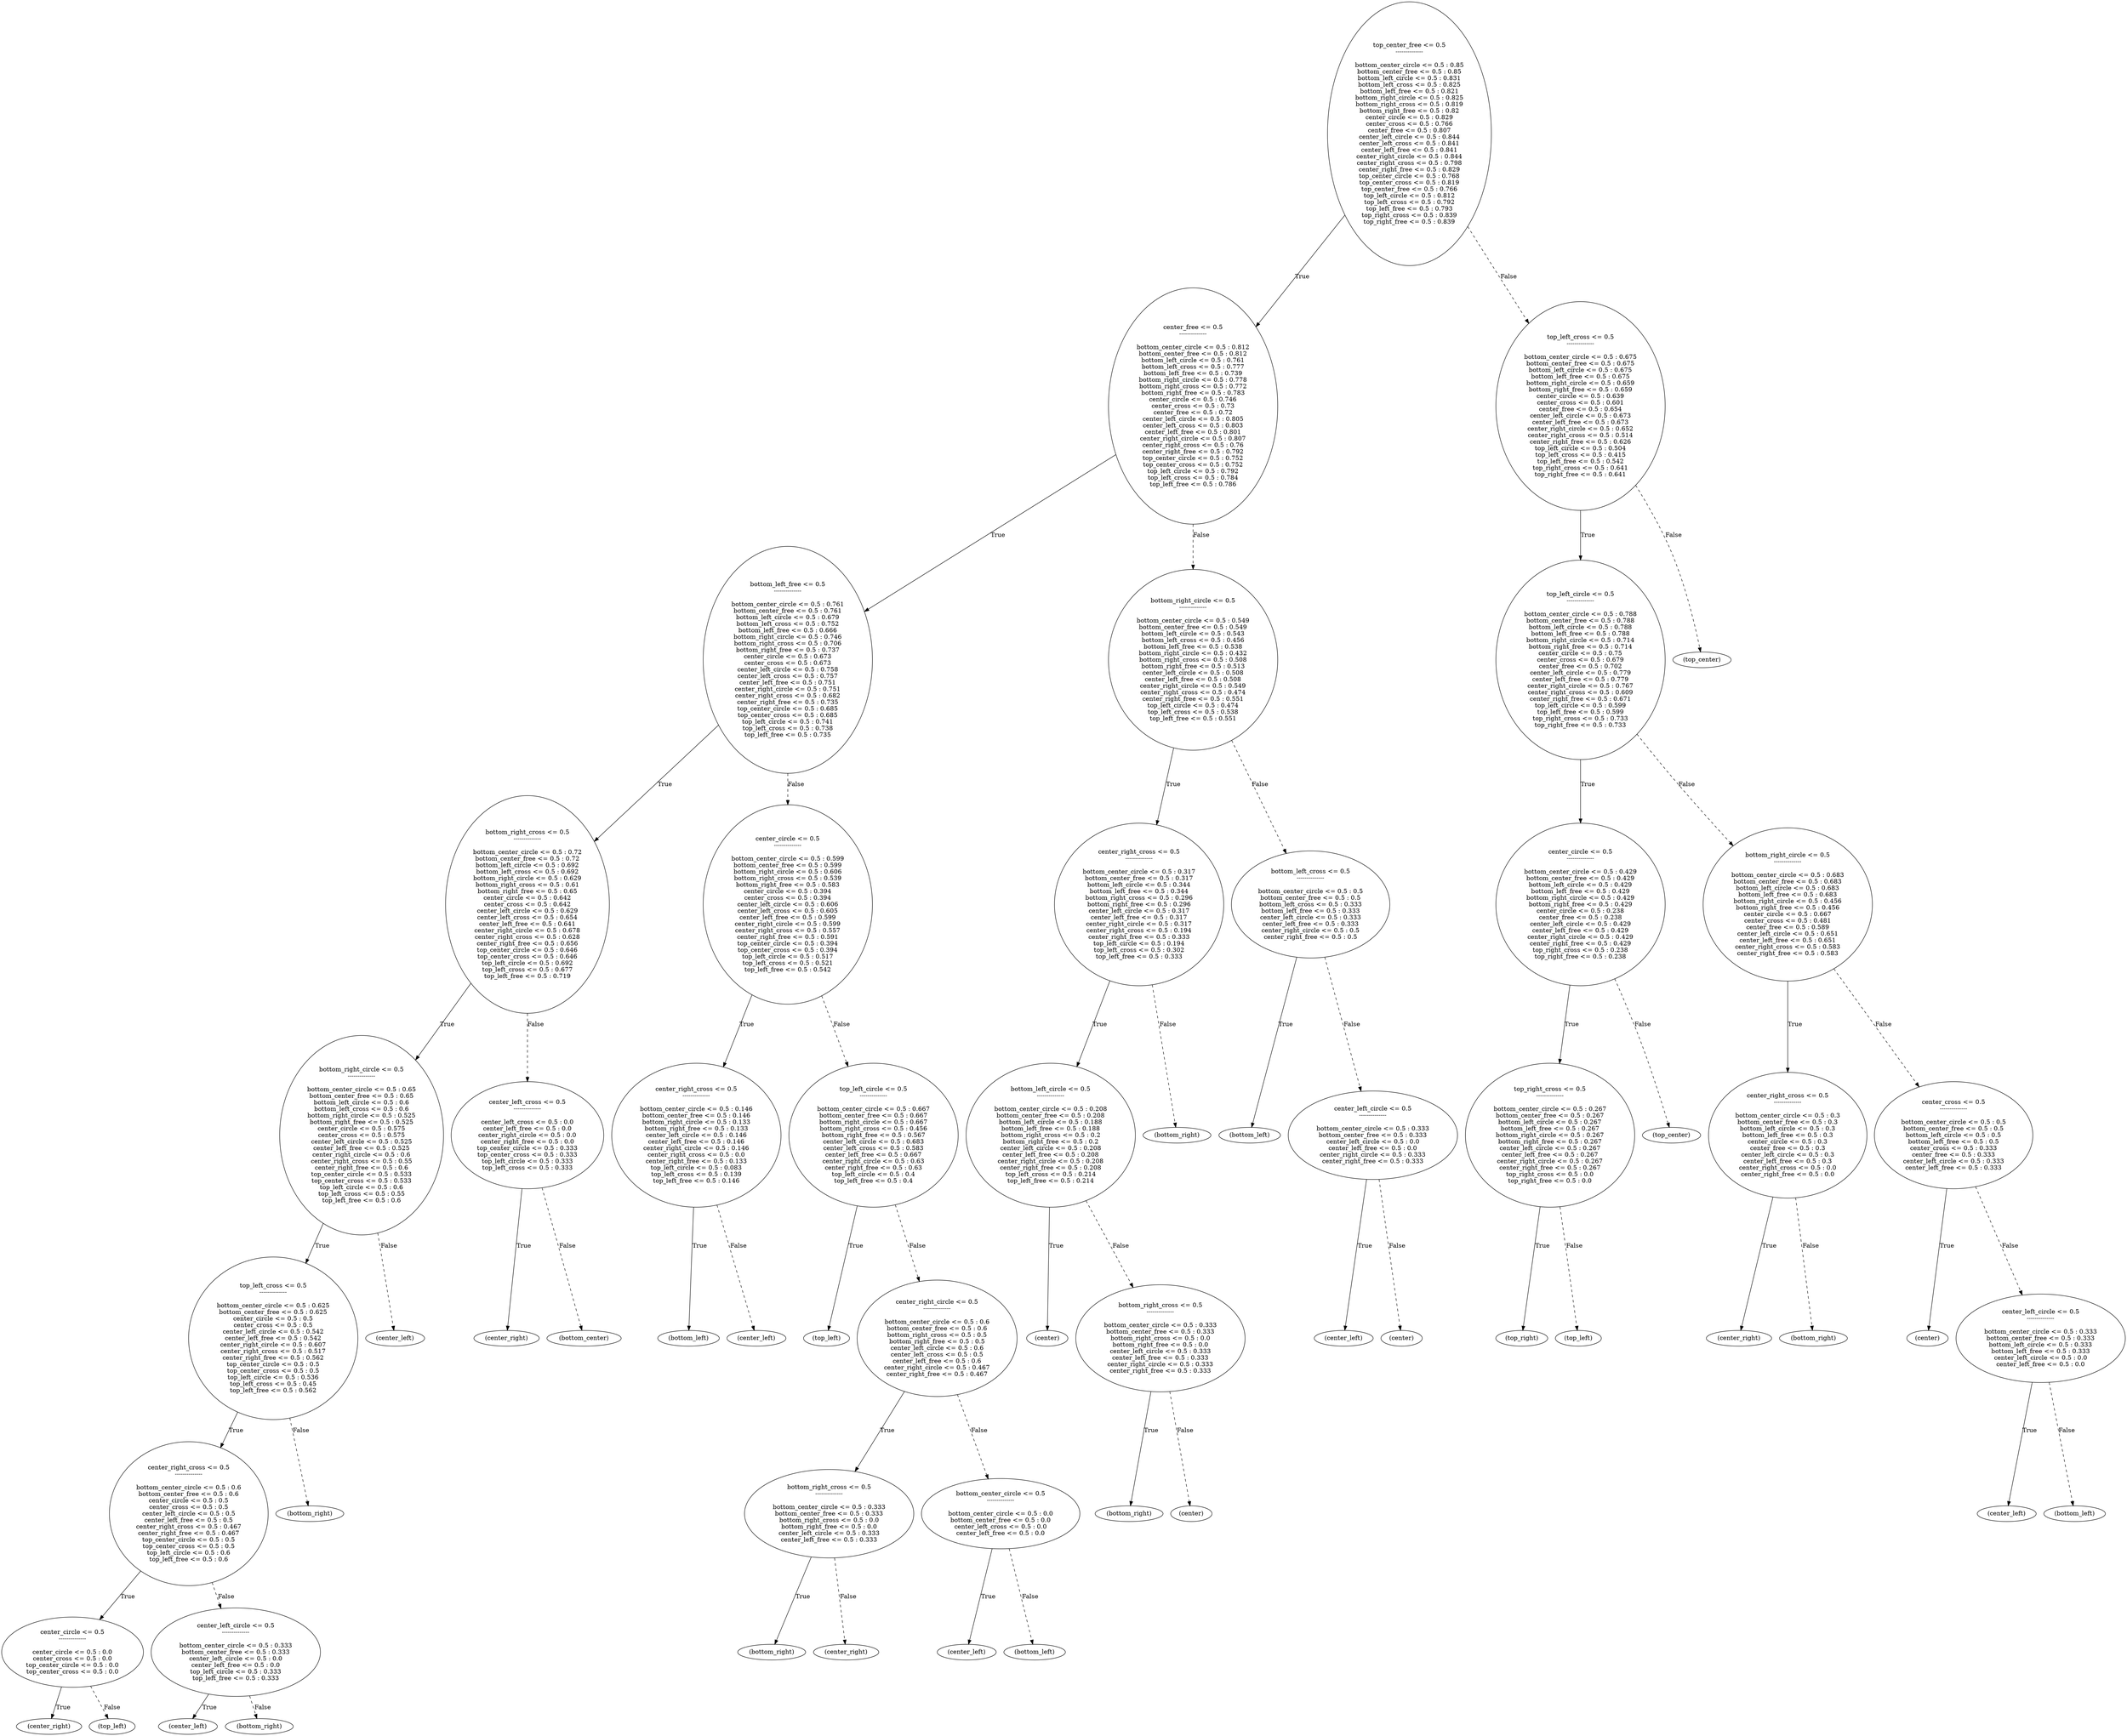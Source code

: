 digraph {
0 [label="top_center_free <= 0.5
--------------

bottom_center_circle <= 0.5 : 0.85
bottom_center_free <= 0.5 : 0.85
bottom_left_circle <= 0.5 : 0.831
bottom_left_cross <= 0.5 : 0.825
bottom_left_free <= 0.5 : 0.821
bottom_right_circle <= 0.5 : 0.825
bottom_right_cross <= 0.5 : 0.819
bottom_right_free <= 0.5 : 0.82
center_circle <= 0.5 : 0.829
center_cross <= 0.5 : 0.766
center_free <= 0.5 : 0.807
center_left_circle <= 0.5 : 0.844
center_left_cross <= 0.5 : 0.841
center_left_free <= 0.5 : 0.841
center_right_circle <= 0.5 : 0.844
center_right_cross <= 0.5 : 0.798
center_right_free <= 0.5 : 0.829
top_center_circle <= 0.5 : 0.768
top_center_cross <= 0.5 : 0.819
top_center_free <= 0.5 : 0.766
top_left_circle <= 0.5 : 0.812
top_left_cross <= 0.5 : 0.792
top_left_free <= 0.5 : 0.793
top_right_cross <= 0.5 : 0.839
top_right_free <= 0.5 : 0.839"];
1 [label="center_free <= 0.5
--------------

bottom_center_circle <= 0.5 : 0.812
bottom_center_free <= 0.5 : 0.812
bottom_left_circle <= 0.5 : 0.761
bottom_left_cross <= 0.5 : 0.777
bottom_left_free <= 0.5 : 0.739
bottom_right_circle <= 0.5 : 0.778
bottom_right_cross <= 0.5 : 0.772
bottom_right_free <= 0.5 : 0.783
center_circle <= 0.5 : 0.746
center_cross <= 0.5 : 0.73
center_free <= 0.5 : 0.72
center_left_circle <= 0.5 : 0.805
center_left_cross <= 0.5 : 0.803
center_left_free <= 0.5 : 0.801
center_right_circle <= 0.5 : 0.807
center_right_cross <= 0.5 : 0.76
center_right_free <= 0.5 : 0.792
top_center_circle <= 0.5 : 0.752
top_center_cross <= 0.5 : 0.752
top_left_circle <= 0.5 : 0.792
top_left_cross <= 0.5 : 0.784
top_left_free <= 0.5 : 0.786"];
2 [label="bottom_left_free <= 0.5
--------------

bottom_center_circle <= 0.5 : 0.761
bottom_center_free <= 0.5 : 0.761
bottom_left_circle <= 0.5 : 0.679
bottom_left_cross <= 0.5 : 0.752
bottom_left_free <= 0.5 : 0.666
bottom_right_circle <= 0.5 : 0.746
bottom_right_cross <= 0.5 : 0.706
bottom_right_free <= 0.5 : 0.737
center_circle <= 0.5 : 0.673
center_cross <= 0.5 : 0.673
center_left_circle <= 0.5 : 0.758
center_left_cross <= 0.5 : 0.757
center_left_free <= 0.5 : 0.751
center_right_circle <= 0.5 : 0.751
center_right_cross <= 0.5 : 0.682
center_right_free <= 0.5 : 0.735
top_center_circle <= 0.5 : 0.685
top_center_cross <= 0.5 : 0.685
top_left_circle <= 0.5 : 0.741
top_left_cross <= 0.5 : 0.738
top_left_free <= 0.5 : 0.735"];
3 [label="bottom_right_cross <= 0.5
--------------

bottom_center_circle <= 0.5 : 0.72
bottom_center_free <= 0.5 : 0.72
bottom_left_circle <= 0.5 : 0.692
bottom_left_cross <= 0.5 : 0.692
bottom_right_circle <= 0.5 : 0.629
bottom_right_cross <= 0.5 : 0.61
bottom_right_free <= 0.5 : 0.65
center_circle <= 0.5 : 0.642
center_cross <= 0.5 : 0.642
center_left_circle <= 0.5 : 0.629
center_left_cross <= 0.5 : 0.654
center_left_free <= 0.5 : 0.641
center_right_circle <= 0.5 : 0.678
center_right_cross <= 0.5 : 0.628
center_right_free <= 0.5 : 0.656
top_center_circle <= 0.5 : 0.646
top_center_cross <= 0.5 : 0.646
top_left_circle <= 0.5 : 0.692
top_left_cross <= 0.5 : 0.677
top_left_free <= 0.5 : 0.719"];
4 [label="bottom_right_circle <= 0.5
--------------

bottom_center_circle <= 0.5 : 0.65
bottom_center_free <= 0.5 : 0.65
bottom_left_circle <= 0.5 : 0.6
bottom_left_cross <= 0.5 : 0.6
bottom_right_circle <= 0.5 : 0.525
bottom_right_free <= 0.5 : 0.525
center_circle <= 0.5 : 0.575
center_cross <= 0.5 : 0.575
center_left_circle <= 0.5 : 0.525
center_left_free <= 0.5 : 0.525
center_right_circle <= 0.5 : 0.6
center_right_cross <= 0.5 : 0.55
center_right_free <= 0.5 : 0.6
top_center_circle <= 0.5 : 0.533
top_center_cross <= 0.5 : 0.533
top_left_circle <= 0.5 : 0.6
top_left_cross <= 0.5 : 0.55
top_left_free <= 0.5 : 0.6"];
5 [label="top_left_cross <= 0.5
--------------

bottom_center_circle <= 0.5 : 0.625
bottom_center_free <= 0.5 : 0.625
center_circle <= 0.5 : 0.5
center_cross <= 0.5 : 0.5
center_left_circle <= 0.5 : 0.542
center_left_free <= 0.5 : 0.542
center_right_circle <= 0.5 : 0.607
center_right_cross <= 0.5 : 0.517
center_right_free <= 0.5 : 0.562
top_center_circle <= 0.5 : 0.5
top_center_cross <= 0.5 : 0.5
top_left_circle <= 0.5 : 0.536
top_left_cross <= 0.5 : 0.45
top_left_free <= 0.5 : 0.562"];
6 [label="center_right_cross <= 0.5
--------------

bottom_center_circle <= 0.5 : 0.6
bottom_center_free <= 0.5 : 0.6
center_circle <= 0.5 : 0.5
center_cross <= 0.5 : 0.5
center_left_circle <= 0.5 : 0.5
center_left_free <= 0.5 : 0.5
center_right_cross <= 0.5 : 0.467
center_right_free <= 0.5 : 0.467
top_center_circle <= 0.5 : 0.5
top_center_cross <= 0.5 : 0.5
top_left_circle <= 0.5 : 0.6
top_left_free <= 0.5 : 0.6"];
7 [label="center_circle <= 0.5
--------------

center_circle <= 0.5 : 0.0
center_cross <= 0.5 : 0.0
top_center_circle <= 0.5 : 0.0
top_center_cross <= 0.5 : 0.0"];
8 [label="(center_right)"];
7 -> 8 [label="True"];
9 [label="(top_left)"];
7 -> 9 [style="dashed", label="False"];
6 -> 7 [label="True"];
10 [label="center_left_circle <= 0.5
--------------

bottom_center_circle <= 0.5 : 0.333
bottom_center_free <= 0.5 : 0.333
center_left_circle <= 0.5 : 0.0
center_left_free <= 0.5 : 0.0
top_left_circle <= 0.5 : 0.333
top_left_free <= 0.5 : 0.333"];
11 [label="(center_left)"];
10 -> 11 [label="True"];
12 [label="(bottom_right)"];
10 -> 12 [style="dashed", label="False"];
6 -> 10 [style="dashed", label="False"];
5 -> 6 [label="True"];
13 [label="(bottom_right)"];
5 -> 13 [style="dashed", label="False"];
4 -> 5 [label="True"];
14 [label="(center_left)"];
4 -> 14 [style="dashed", label="False"];
3 -> 4 [label="True"];
15 [label="center_left_cross <= 0.5
--------------

center_left_cross <= 0.5 : 0.0
center_left_free <= 0.5 : 0.0
center_right_circle <= 0.5 : 0.0
center_right_free <= 0.5 : 0.0
top_center_circle <= 0.5 : 0.333
top_center_cross <= 0.5 : 0.333
top_left_circle <= 0.5 : 0.333
top_left_cross <= 0.5 : 0.333"];
16 [label="(center_right)"];
15 -> 16 [label="True"];
17 [label="(bottom_center)"];
15 -> 17 [style="dashed", label="False"];
3 -> 15 [style="dashed", label="False"];
2 -> 3 [label="True"];
18 [label="center_circle <= 0.5
--------------

bottom_center_circle <= 0.5 : 0.599
bottom_center_free <= 0.5 : 0.599
bottom_right_circle <= 0.5 : 0.606
bottom_right_cross <= 0.5 : 0.539
bottom_right_free <= 0.5 : 0.583
center_circle <= 0.5 : 0.394
center_cross <= 0.5 : 0.394
center_left_circle <= 0.5 : 0.606
center_left_cross <= 0.5 : 0.605
center_left_free <= 0.5 : 0.599
center_right_circle <= 0.5 : 0.599
center_right_cross <= 0.5 : 0.557
center_right_free <= 0.5 : 0.591
top_center_circle <= 0.5 : 0.394
top_center_cross <= 0.5 : 0.394
top_left_circle <= 0.5 : 0.517
top_left_cross <= 0.5 : 0.521
top_left_free <= 0.5 : 0.542"];
19 [label="center_right_cross <= 0.5
--------------

bottom_center_circle <= 0.5 : 0.146
bottom_center_free <= 0.5 : 0.146
bottom_right_circle <= 0.5 : 0.133
bottom_right_free <= 0.5 : 0.133
center_left_circle <= 0.5 : 0.146
center_left_free <= 0.5 : 0.146
center_right_circle <= 0.5 : 0.146
center_right_cross <= 0.5 : 0.0
center_right_free <= 0.5 : 0.133
top_left_circle <= 0.5 : 0.083
top_left_cross <= 0.5 : 0.139
top_left_free <= 0.5 : 0.146"];
20 [label="(bottom_left)"];
19 -> 20 [label="True"];
21 [label="(center_left)"];
19 -> 21 [style="dashed", label="False"];
18 -> 19 [label="True"];
22 [label="top_left_circle <= 0.5
--------------

bottom_center_circle <= 0.5 : 0.667
bottom_center_free <= 0.5 : 0.667
bottom_right_circle <= 0.5 : 0.667
bottom_right_cross <= 0.5 : 0.456
bottom_right_free <= 0.5 : 0.567
center_left_circle <= 0.5 : 0.683
center_left_cross <= 0.5 : 0.583
center_left_free <= 0.5 : 0.667
center_right_circle <= 0.5 : 0.63
center_right_free <= 0.5 : 0.63
top_left_circle <= 0.5 : 0.4
top_left_free <= 0.5 : 0.4"];
23 [label="(top_left)"];
22 -> 23 [label="True"];
24 [label="center_right_circle <= 0.5
--------------

bottom_center_circle <= 0.5 : 0.6
bottom_center_free <= 0.5 : 0.6
bottom_right_cross <= 0.5 : 0.5
bottom_right_free <= 0.5 : 0.5
center_left_circle <= 0.5 : 0.6
center_left_cross <= 0.5 : 0.5
center_left_free <= 0.5 : 0.6
center_right_circle <= 0.5 : 0.467
center_right_free <= 0.5 : 0.467"];
25 [label="bottom_right_cross <= 0.5
--------------

bottom_center_circle <= 0.5 : 0.333
bottom_center_free <= 0.5 : 0.333
bottom_right_cross <= 0.5 : 0.0
bottom_right_free <= 0.5 : 0.0
center_left_circle <= 0.5 : 0.333
center_left_free <= 0.5 : 0.333"];
26 [label="(bottom_right)"];
25 -> 26 [label="True"];
27 [label="(center_right)"];
25 -> 27 [style="dashed", label="False"];
24 -> 25 [label="True"];
28 [label="bottom_center_circle <= 0.5
--------------

bottom_center_circle <= 0.5 : 0.0
bottom_center_free <= 0.5 : 0.0
center_left_cross <= 0.5 : 0.0
center_left_free <= 0.5 : 0.0"];
29 [label="(center_left)"];
28 -> 29 [label="True"];
30 [label="(bottom_left)"];
28 -> 30 [style="dashed", label="False"];
24 -> 28 [style="dashed", label="False"];
22 -> 24 [style="dashed", label="False"];
18 -> 22 [style="dashed", label="False"];
2 -> 18 [style="dashed", label="False"];
1 -> 2 [label="True"];
31 [label="bottom_right_circle <= 0.5
--------------

bottom_center_circle <= 0.5 : 0.549
bottom_center_free <= 0.5 : 0.549
bottom_left_circle <= 0.5 : 0.543
bottom_left_cross <= 0.5 : 0.456
bottom_left_free <= 0.5 : 0.538
bottom_right_circle <= 0.5 : 0.432
bottom_right_cross <= 0.5 : 0.508
bottom_right_free <= 0.5 : 0.513
center_left_circle <= 0.5 : 0.508
center_left_free <= 0.5 : 0.508
center_right_circle <= 0.5 : 0.549
center_right_cross <= 0.5 : 0.474
center_right_free <= 0.5 : 0.551
top_left_circle <= 0.5 : 0.474
top_left_cross <= 0.5 : 0.538
top_left_free <= 0.5 : 0.551"];
32 [label="center_right_cross <= 0.5
--------------

bottom_center_circle <= 0.5 : 0.317
bottom_center_free <= 0.5 : 0.317
bottom_left_circle <= 0.5 : 0.344
bottom_left_free <= 0.5 : 0.344
bottom_right_cross <= 0.5 : 0.296
bottom_right_free <= 0.5 : 0.296
center_left_circle <= 0.5 : 0.317
center_left_free <= 0.5 : 0.317
center_right_circle <= 0.5 : 0.317
center_right_cross <= 0.5 : 0.194
center_right_free <= 0.5 : 0.333
top_left_circle <= 0.5 : 0.194
top_left_cross <= 0.5 : 0.302
top_left_free <= 0.5 : 0.333"];
33 [label="bottom_left_circle <= 0.5
--------------

bottom_center_circle <= 0.5 : 0.208
bottom_center_free <= 0.5 : 0.208
bottom_left_circle <= 0.5 : 0.188
bottom_left_free <= 0.5 : 0.188
bottom_right_cross <= 0.5 : 0.2
bottom_right_free <= 0.5 : 0.2
center_left_circle <= 0.5 : 0.208
center_left_free <= 0.5 : 0.208
center_right_circle <= 0.5 : 0.208
center_right_free <= 0.5 : 0.208
top_left_cross <= 0.5 : 0.214
top_left_free <= 0.5 : 0.214"];
34 [label="(center)"];
33 -> 34 [label="True"];
35 [label="bottom_right_cross <= 0.5
--------------

bottom_center_circle <= 0.5 : 0.333
bottom_center_free <= 0.5 : 0.333
bottom_right_cross <= 0.5 : 0.0
bottom_right_free <= 0.5 : 0.0
center_left_circle <= 0.5 : 0.333
center_left_free <= 0.5 : 0.333
center_right_circle <= 0.5 : 0.333
center_right_free <= 0.5 : 0.333"];
36 [label="(bottom_right)"];
35 -> 36 [label="True"];
37 [label="(center)"];
35 -> 37 [style="dashed", label="False"];
33 -> 35 [style="dashed", label="False"];
32 -> 33 [label="True"];
38 [label="(bottom_right)"];
32 -> 38 [style="dashed", label="False"];
31 -> 32 [label="True"];
39 [label="bottom_left_cross <= 0.5
--------------

bottom_center_circle <= 0.5 : 0.5
bottom_center_free <= 0.5 : 0.5
bottom_left_cross <= 0.5 : 0.333
bottom_left_free <= 0.5 : 0.333
center_left_circle <= 0.5 : 0.333
center_left_free <= 0.5 : 0.333
center_right_circle <= 0.5 : 0.5
center_right_free <= 0.5 : 0.5"];
40 [label="(bottom_left)"];
39 -> 40 [label="True"];
41 [label="center_left_circle <= 0.5
--------------

bottom_center_circle <= 0.5 : 0.333
bottom_center_free <= 0.5 : 0.333
center_left_circle <= 0.5 : 0.0
center_left_free <= 0.5 : 0.0
center_right_circle <= 0.5 : 0.333
center_right_free <= 0.5 : 0.333"];
42 [label="(center_left)"];
41 -> 42 [label="True"];
43 [label="(center)"];
41 -> 43 [style="dashed", label="False"];
39 -> 41 [style="dashed", label="False"];
31 -> 39 [style="dashed", label="False"];
1 -> 31 [style="dashed", label="False"];
0 -> 1 [label="True"];
44 [label="top_left_cross <= 0.5
--------------

bottom_center_circle <= 0.5 : 0.675
bottom_center_free <= 0.5 : 0.675
bottom_left_circle <= 0.5 : 0.675
bottom_left_free <= 0.5 : 0.675
bottom_right_circle <= 0.5 : 0.659
bottom_right_free <= 0.5 : 0.659
center_circle <= 0.5 : 0.639
center_cross <= 0.5 : 0.601
center_free <= 0.5 : 0.654
center_left_circle <= 0.5 : 0.673
center_left_free <= 0.5 : 0.673
center_right_circle <= 0.5 : 0.652
center_right_cross <= 0.5 : 0.514
center_right_free <= 0.5 : 0.626
top_left_circle <= 0.5 : 0.504
top_left_cross <= 0.5 : 0.415
top_left_free <= 0.5 : 0.542
top_right_cross <= 0.5 : 0.641
top_right_free <= 0.5 : 0.641"];
45 [label="top_left_circle <= 0.5
--------------

bottom_center_circle <= 0.5 : 0.788
bottom_center_free <= 0.5 : 0.788
bottom_left_circle <= 0.5 : 0.788
bottom_left_free <= 0.5 : 0.788
bottom_right_circle <= 0.5 : 0.714
bottom_right_free <= 0.5 : 0.714
center_circle <= 0.5 : 0.75
center_cross <= 0.5 : 0.679
center_free <= 0.5 : 0.702
center_left_circle <= 0.5 : 0.779
center_left_free <= 0.5 : 0.779
center_right_circle <= 0.5 : 0.767
center_right_cross <= 0.5 : 0.609
center_right_free <= 0.5 : 0.671
top_left_circle <= 0.5 : 0.599
top_left_free <= 0.5 : 0.599
top_right_cross <= 0.5 : 0.733
top_right_free <= 0.5 : 0.733"];
46 [label="center_circle <= 0.5
--------------

bottom_center_circle <= 0.5 : 0.429
bottom_center_free <= 0.5 : 0.429
bottom_left_circle <= 0.5 : 0.429
bottom_left_free <= 0.5 : 0.429
bottom_right_circle <= 0.5 : 0.429
bottom_right_free <= 0.5 : 0.429
center_circle <= 0.5 : 0.238
center_free <= 0.5 : 0.238
center_left_circle <= 0.5 : 0.429
center_left_free <= 0.5 : 0.429
center_right_circle <= 0.5 : 0.429
center_right_free <= 0.5 : 0.429
top_right_cross <= 0.5 : 0.238
top_right_free <= 0.5 : 0.238"];
47 [label="top_right_cross <= 0.5
--------------

bottom_center_circle <= 0.5 : 0.267
bottom_center_free <= 0.5 : 0.267
bottom_left_circle <= 0.5 : 0.267
bottom_left_free <= 0.5 : 0.267
bottom_right_circle <= 0.5 : 0.267
bottom_right_free <= 0.5 : 0.267
center_left_circle <= 0.5 : 0.267
center_left_free <= 0.5 : 0.267
center_right_circle <= 0.5 : 0.267
center_right_free <= 0.5 : 0.267
top_right_cross <= 0.5 : 0.0
top_right_free <= 0.5 : 0.0"];
48 [label="(top_right)"];
47 -> 48 [label="True"];
49 [label="(top_left)"];
47 -> 49 [style="dashed", label="False"];
46 -> 47 [label="True"];
50 [label="(top_center)"];
46 -> 50 [style="dashed", label="False"];
45 -> 46 [label="True"];
51 [label="bottom_right_circle <= 0.5
--------------

bottom_center_circle <= 0.5 : 0.683
bottom_center_free <= 0.5 : 0.683
bottom_left_circle <= 0.5 : 0.683
bottom_left_free <= 0.5 : 0.683
bottom_right_circle <= 0.5 : 0.456
bottom_right_free <= 0.5 : 0.456
center_circle <= 0.5 : 0.667
center_cross <= 0.5 : 0.481
center_free <= 0.5 : 0.589
center_left_circle <= 0.5 : 0.651
center_left_free <= 0.5 : 0.651
center_right_cross <= 0.5 : 0.583
center_right_free <= 0.5 : 0.583"];
52 [label="center_right_cross <= 0.5
--------------

bottom_center_circle <= 0.5 : 0.3
bottom_center_free <= 0.5 : 0.3
bottom_left_circle <= 0.5 : 0.3
bottom_left_free <= 0.5 : 0.3
center_circle <= 0.5 : 0.3
center_free <= 0.5 : 0.3
center_left_circle <= 0.5 : 0.3
center_left_free <= 0.5 : 0.3
center_right_cross <= 0.5 : 0.0
center_right_free <= 0.5 : 0.0"];
53 [label="(center_right)"];
52 -> 53 [label="True"];
54 [label="(bottom_right)"];
52 -> 54 [style="dashed", label="False"];
51 -> 52 [label="True"];
55 [label="center_cross <= 0.5
--------------

bottom_center_circle <= 0.5 : 0.5
bottom_center_free <= 0.5 : 0.5
bottom_left_circle <= 0.5 : 0.5
bottom_left_free <= 0.5 : 0.5
center_cross <= 0.5 : 0.333
center_free <= 0.5 : 0.333
center_left_circle <= 0.5 : 0.333
center_left_free <= 0.5 : 0.333"];
56 [label="(center)"];
55 -> 56 [label="True"];
57 [label="center_left_circle <= 0.5
--------------

bottom_center_circle <= 0.5 : 0.333
bottom_center_free <= 0.5 : 0.333
bottom_left_circle <= 0.5 : 0.333
bottom_left_free <= 0.5 : 0.333
center_left_circle <= 0.5 : 0.0
center_left_free <= 0.5 : 0.0"];
58 [label="(center_left)"];
57 -> 58 [label="True"];
59 [label="(bottom_left)"];
57 -> 59 [style="dashed", label="False"];
55 -> 57 [style="dashed", label="False"];
51 -> 55 [style="dashed", label="False"];
45 -> 51 [style="dashed", label="False"];
44 -> 45 [label="True"];
60 [label="(top_center)"];
44 -> 60 [style="dashed", label="False"];
0 -> 44 [style="dashed", label="False"];

}